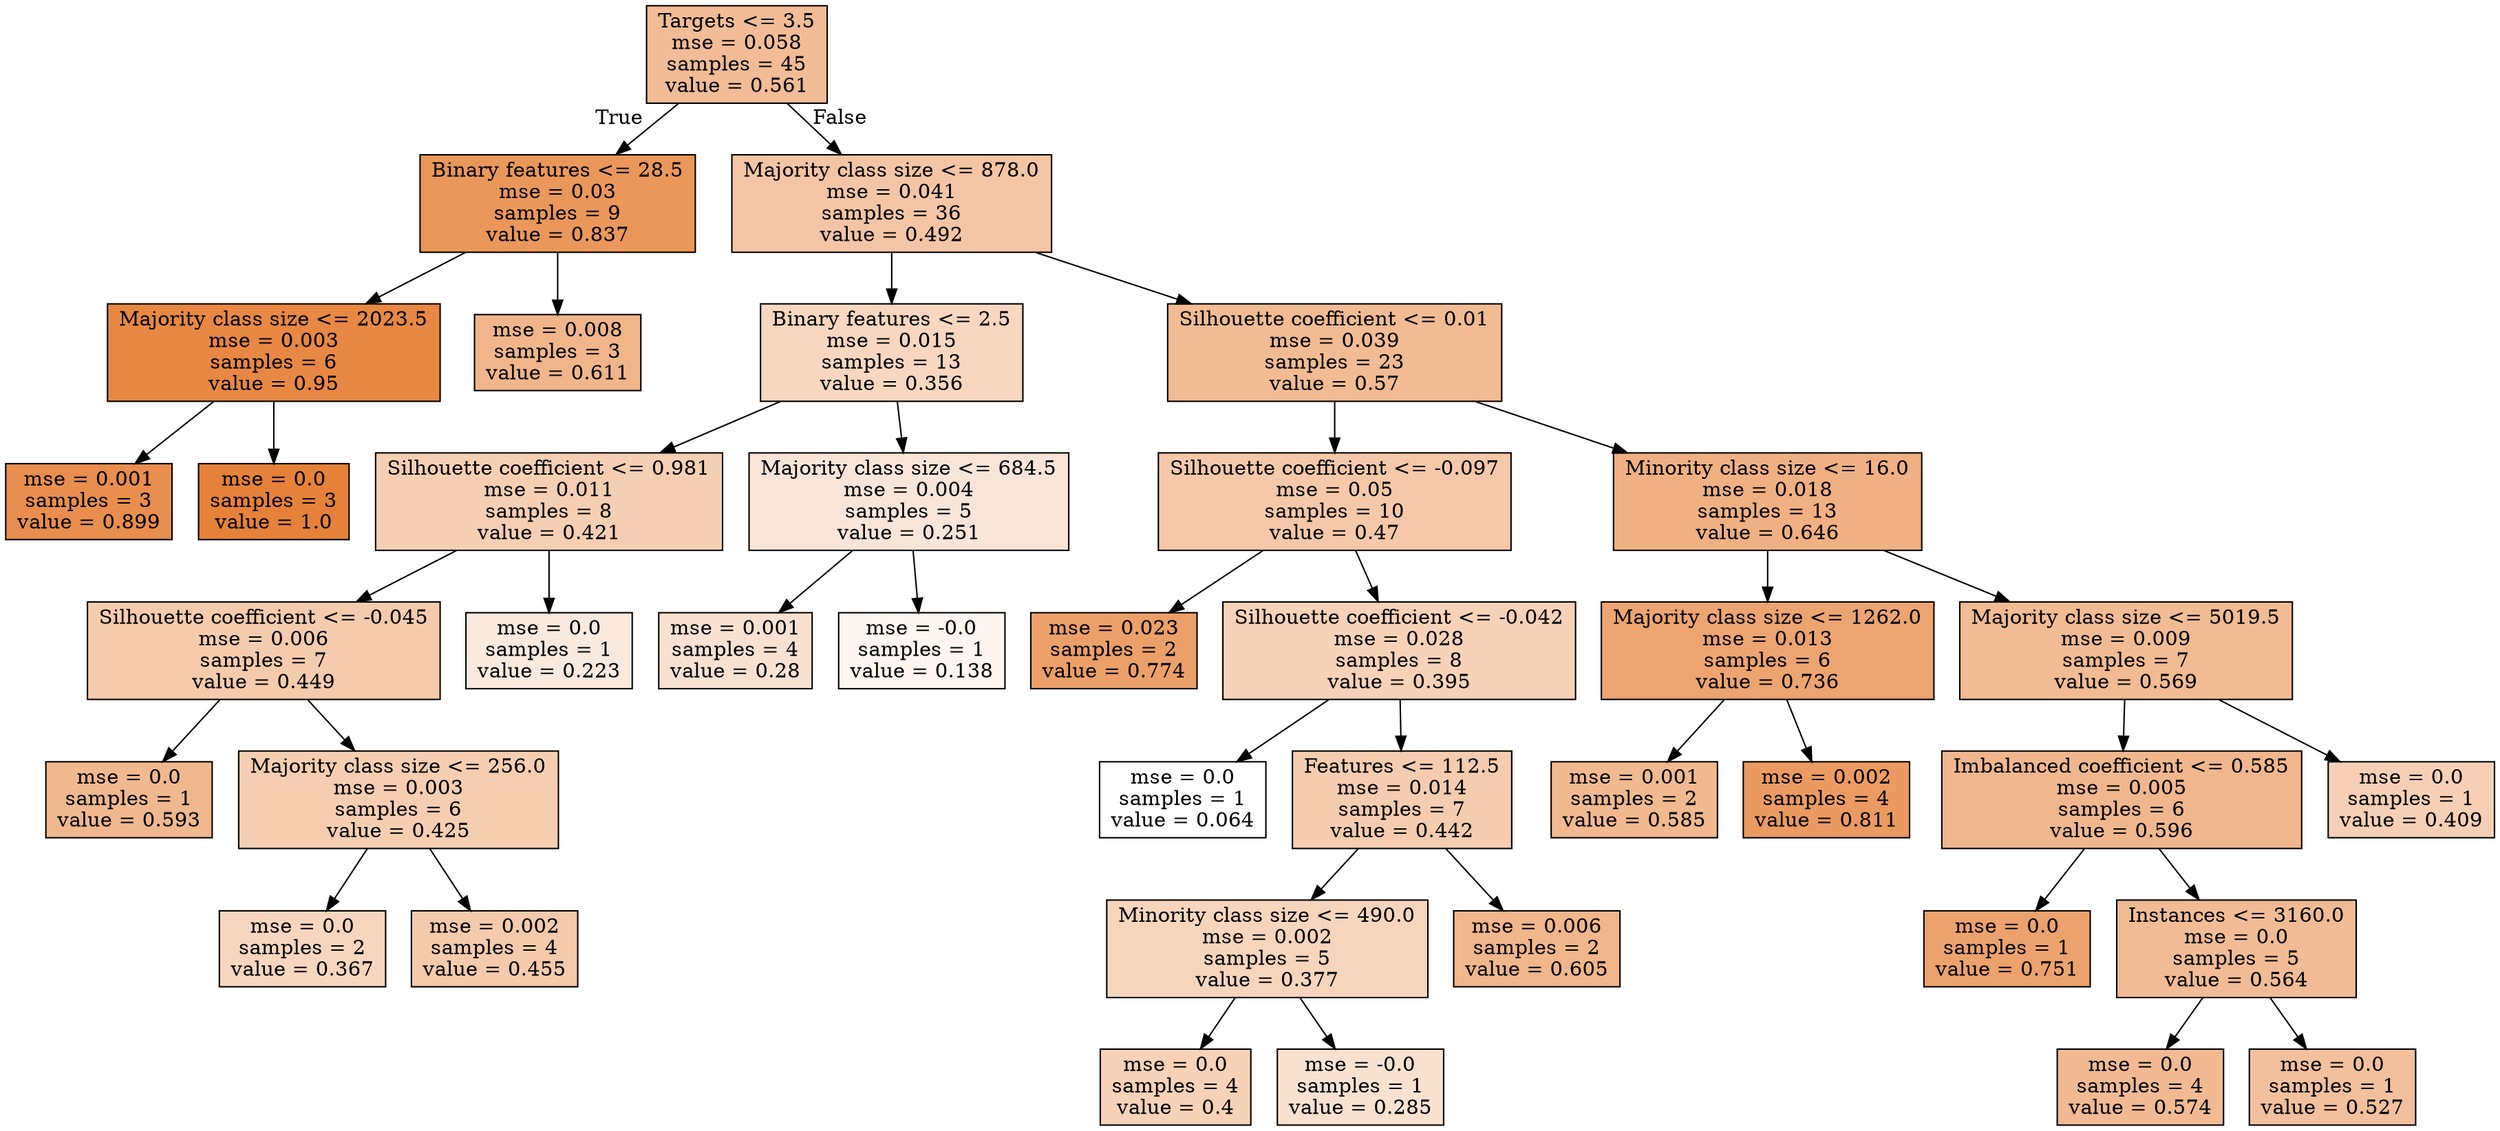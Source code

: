 digraph Tree {
node [shape=box, style="filled", color="black"] ;
0 [label="Targets <= 3.5\nmse = 0.058\nsamples = 45\nvalue = 0.561", fillcolor="#e5813987"] ;
1 [label="Binary features <= 28.5\nmse = 0.03\nsamples = 9\nvalue = 0.837", fillcolor="#e58139d3"] ;
0 -> 1 [labeldistance=2.5, labelangle=45, headlabel="True"] ;
2 [label="Majority class size <= 2023.5\nmse = 0.003\nsamples = 6\nvalue = 0.95", fillcolor="#e58139f1"] ;
1 -> 2 ;
3 [label="mse = 0.001\nsamples = 3\nvalue = 0.899", fillcolor="#e58139e4"] ;
2 -> 3 ;
4 [label="mse = 0.0\nsamples = 3\nvalue = 1.0", fillcolor="#e58139ff"] ;
2 -> 4 ;
5 [label="mse = 0.008\nsamples = 3\nvalue = 0.611", fillcolor="#e5813995"] ;
1 -> 5 ;
6 [label="Majority class size <= 878.0\nmse = 0.041\nsamples = 36\nvalue = 0.492", fillcolor="#e5813975"] ;
0 -> 6 [labeldistance=2.5, labelangle=-45, headlabel="False"] ;
7 [label="Binary features <= 2.5\nmse = 0.015\nsamples = 13\nvalue = 0.356", fillcolor="#e5813950"] ;
6 -> 7 ;
8 [label="Silhouette coefficient <= 0.981\nmse = 0.011\nsamples = 8\nvalue = 0.421", fillcolor="#e5813961"] ;
7 -> 8 ;
9 [label="Silhouette coefficient <= -0.045\nmse = 0.006\nsamples = 7\nvalue = 0.449", fillcolor="#e5813969"] ;
8 -> 9 ;
10 [label="mse = 0.0\nsamples = 1\nvalue = 0.593", fillcolor="#e5813990"] ;
9 -> 10 ;
11 [label="Majority class size <= 256.0\nmse = 0.003\nsamples = 6\nvalue = 0.425", fillcolor="#e5813962"] ;
9 -> 11 ;
12 [label="mse = 0.0\nsamples = 2\nvalue = 0.367", fillcolor="#e5813953"] ;
11 -> 12 ;
13 [label="mse = 0.002\nsamples = 4\nvalue = 0.455", fillcolor="#e581396a"] ;
11 -> 13 ;
14 [label="mse = 0.0\nsamples = 1\nvalue = 0.223", fillcolor="#e581392b"] ;
8 -> 14 ;
15 [label="Majority class size <= 684.5\nmse = 0.004\nsamples = 5\nvalue = 0.251", fillcolor="#e5813933"] ;
7 -> 15 ;
16 [label="mse = 0.001\nsamples = 4\nvalue = 0.28", fillcolor="#e581393b"] ;
15 -> 16 ;
17 [label="mse = -0.0\nsamples = 1\nvalue = 0.138", fillcolor="#e5813914"] ;
15 -> 17 ;
18 [label="Silhouette coefficient <= 0.01\nmse = 0.039\nsamples = 23\nvalue = 0.57", fillcolor="#e581398a"] ;
6 -> 18 ;
19 [label="Silhouette coefficient <= -0.097\nmse = 0.05\nsamples = 10\nvalue = 0.47", fillcolor="#e581396f"] ;
18 -> 19 ;
20 [label="mse = 0.023\nsamples = 2\nvalue = 0.774", fillcolor="#e58139c1"] ;
19 -> 20 ;
21 [label="Silhouette coefficient <= -0.042\nmse = 0.028\nsamples = 8\nvalue = 0.395", fillcolor="#e581395a"] ;
19 -> 21 ;
22 [label="mse = 0.0\nsamples = 1\nvalue = 0.064", fillcolor="#e5813900"] ;
21 -> 22 ;
23 [label="Features <= 112.5\nmse = 0.014\nsamples = 7\nvalue = 0.442", fillcolor="#e5813967"] ;
21 -> 23 ;
24 [label="Minority class size <= 490.0\nmse = 0.002\nsamples = 5\nvalue = 0.377", fillcolor="#e5813955"] ;
23 -> 24 ;
25 [label="mse = 0.0\nsamples = 4\nvalue = 0.4", fillcolor="#e581395b"] ;
24 -> 25 ;
26 [label="mse = -0.0\nsamples = 1\nvalue = 0.285", fillcolor="#e581393c"] ;
24 -> 26 ;
27 [label="mse = 0.006\nsamples = 2\nvalue = 0.605", fillcolor="#e5813993"] ;
23 -> 27 ;
28 [label="Minority class size <= 16.0\nmse = 0.018\nsamples = 13\nvalue = 0.646", fillcolor="#e581399f"] ;
18 -> 28 ;
29 [label="Majority class size <= 1262.0\nmse = 0.013\nsamples = 6\nvalue = 0.736", fillcolor="#e58139b7"] ;
28 -> 29 ;
30 [label="mse = 0.001\nsamples = 2\nvalue = 0.585", fillcolor="#e581398e"] ;
29 -> 30 ;
31 [label="mse = 0.002\nsamples = 4\nvalue = 0.811", fillcolor="#e58139cb"] ;
29 -> 31 ;
32 [label="Majority class size <= 5019.5\nmse = 0.009\nsamples = 7\nvalue = 0.569", fillcolor="#e581398a"] ;
28 -> 32 ;
33 [label="Imbalanced coefficient <= 0.585\nmse = 0.005\nsamples = 6\nvalue = 0.596", fillcolor="#e5813991"] ;
32 -> 33 ;
34 [label="mse = 0.0\nsamples = 1\nvalue = 0.751", fillcolor="#e58139bb"] ;
33 -> 34 ;
35 [label="Instances <= 3160.0\nmse = 0.0\nsamples = 5\nvalue = 0.564", fillcolor="#e5813988"] ;
33 -> 35 ;
36 [label="mse = 0.0\nsamples = 4\nvalue = 0.574", fillcolor="#e581398b"] ;
35 -> 36 ;
37 [label="mse = 0.0\nsamples = 1\nvalue = 0.527", fillcolor="#e581397e"] ;
35 -> 37 ;
38 [label="mse = 0.0\nsamples = 1\nvalue = 0.409", fillcolor="#e581395e"] ;
32 -> 38 ;
}